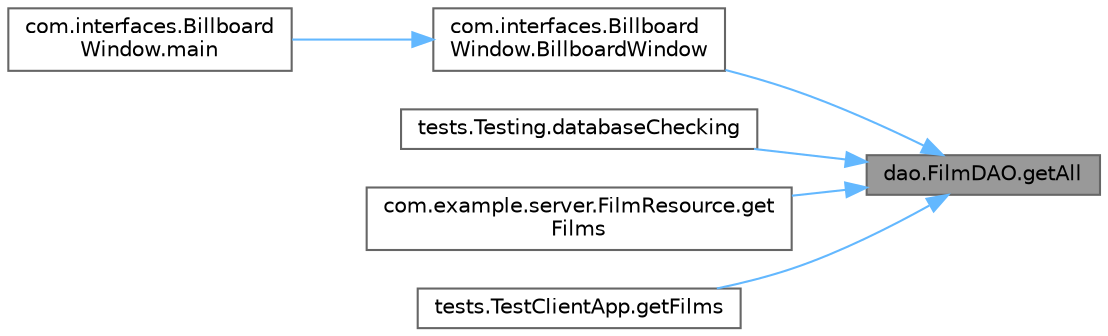 digraph "dao.FilmDAO.getAll"
{
 // LATEX_PDF_SIZE
  bgcolor="transparent";
  edge [fontname=Helvetica,fontsize=10,labelfontname=Helvetica,labelfontsize=10];
  node [fontname=Helvetica,fontsize=10,shape=box,height=0.2,width=0.4];
  rankdir="RL";
  Node1 [label="dao.FilmDAO.getAll",height=0.2,width=0.4,color="gray40", fillcolor="grey60", style="filled", fontcolor="black",tooltip=" "];
  Node1 -> Node2 [dir="back",color="steelblue1",style="solid"];
  Node2 [label="com.interfaces.Billboard\lWindow.BillboardWindow",height=0.2,width=0.4,color="grey40", fillcolor="white", style="filled",URL="$classcom_1_1interfaces_1_1_billboard_window.html#aea6233c692d305f4da01fd0a30821af4",tooltip=" "];
  Node2 -> Node3 [dir="back",color="steelblue1",style="solid"];
  Node3 [label="com.interfaces.Billboard\lWindow.main",height=0.2,width=0.4,color="grey40", fillcolor="white", style="filled",URL="$classcom_1_1interfaces_1_1_billboard_window.html#aedf701b50ec1292c8ecf98558a14033f",tooltip=" "];
  Node1 -> Node4 [dir="back",color="steelblue1",style="solid"];
  Node4 [label="tests.Testing.databaseChecking",height=0.2,width=0.4,color="grey40", fillcolor="white", style="filled",URL="$classtests_1_1_testing.html#a3c576254d1835b3895f3df14e8dbc0c2",tooltip=" "];
  Node1 -> Node5 [dir="back",color="steelblue1",style="solid"];
  Node5 [label="com.example.server.FilmResource.get\lFilms",height=0.2,width=0.4,color="grey40", fillcolor="white", style="filled",URL="$classcom_1_1example_1_1server_1_1_film_resource.html#a569f5c806b3bef153ecc305718b971ad",tooltip=" "];
  Node1 -> Node6 [dir="back",color="steelblue1",style="solid"];
  Node6 [label="tests.TestClientApp.getFilms",height=0.2,width=0.4,color="grey40", fillcolor="white", style="filled",URL="$classtests_1_1_test_client_app.html#a44efc66d709f44759b8802303d6ece97",tooltip=" "];
}
